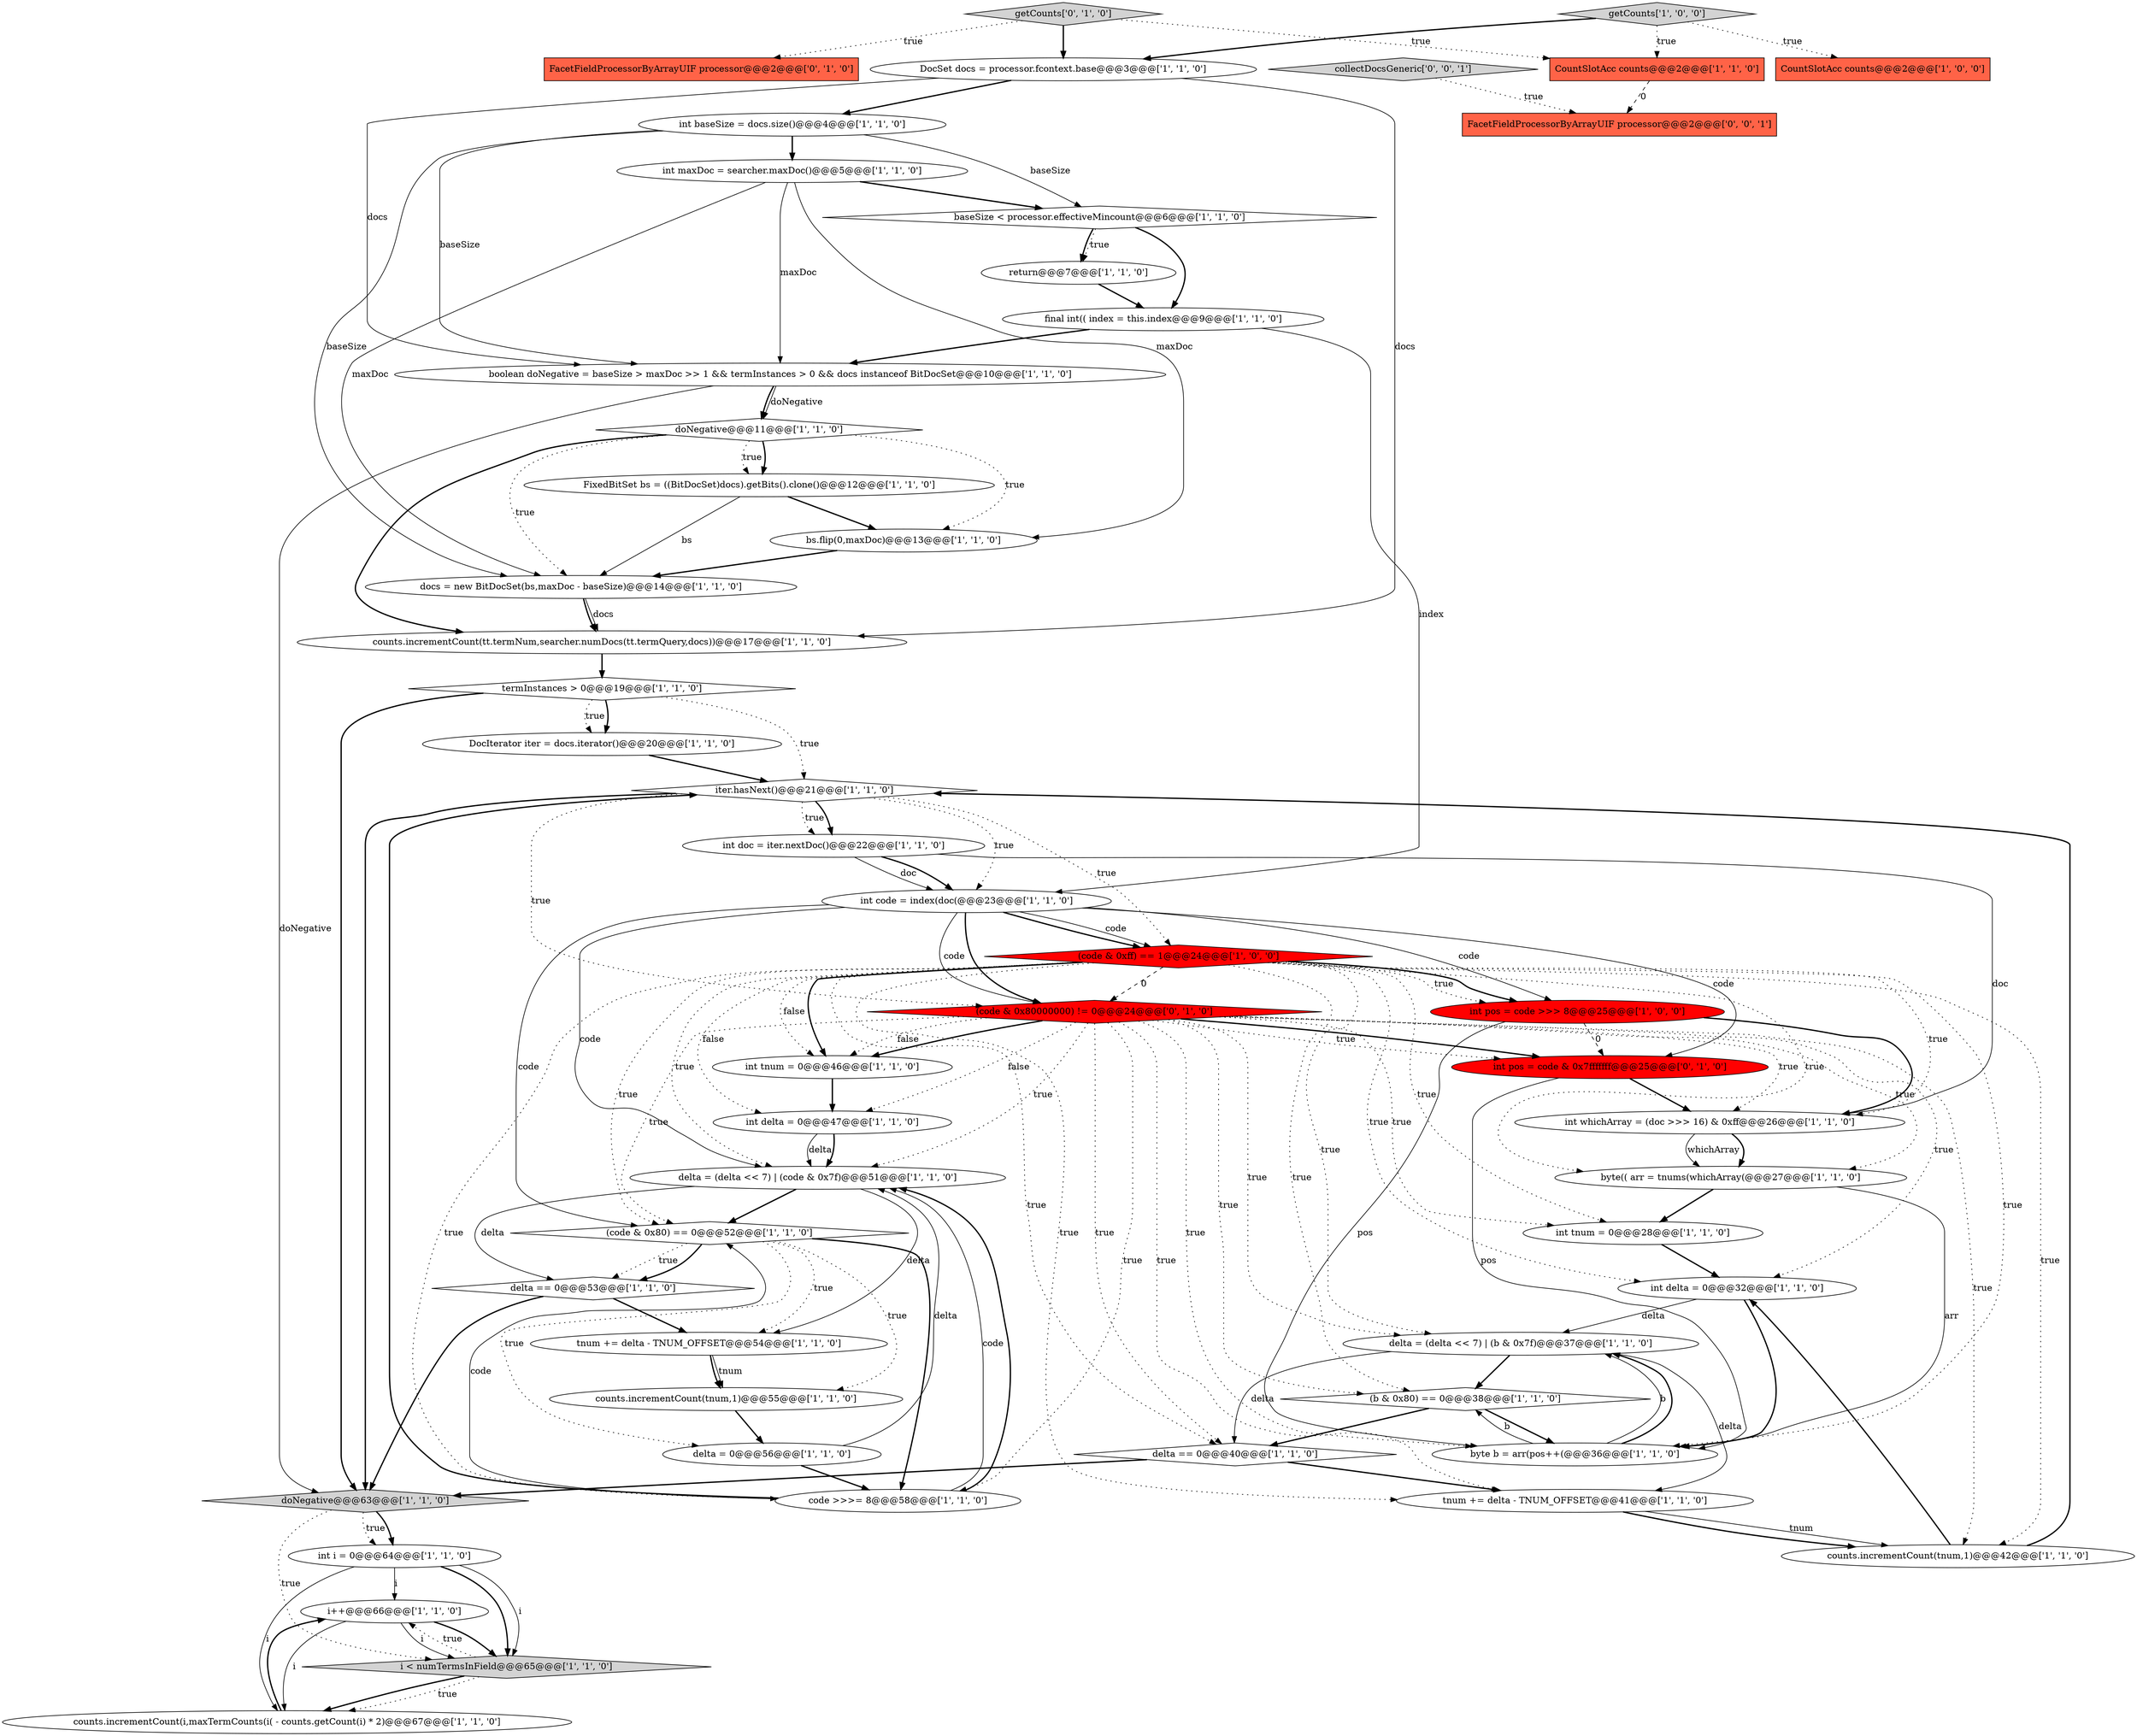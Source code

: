 digraph {
19 [style = filled, label = "counts.incrementCount(tt.termNum,searcher.numDocs(tt.termQuery,docs))@@@17@@@['1', '1', '0']", fillcolor = white, shape = ellipse image = "AAA0AAABBB1BBB"];
51 [style = filled, label = "FacetFieldProcessorByArrayUIF processor@@@2@@@['0', '0', '1']", fillcolor = tomato, shape = box image = "AAA0AAABBB3BBB"];
20 [style = filled, label = "return@@@7@@@['1', '1', '0']", fillcolor = white, shape = ellipse image = "AAA0AAABBB1BBB"];
12 [style = filled, label = "int i = 0@@@64@@@['1', '1', '0']", fillcolor = white, shape = ellipse image = "AAA0AAABBB1BBB"];
21 [style = filled, label = "delta = (delta << 7) | (code & 0x7f)@@@51@@@['1', '1', '0']", fillcolor = white, shape = ellipse image = "AAA0AAABBB1BBB"];
40 [style = filled, label = "(code & 0x80) == 0@@@52@@@['1', '1', '0']", fillcolor = white, shape = diamond image = "AAA0AAABBB1BBB"];
5 [style = filled, label = "int tnum = 0@@@46@@@['1', '1', '0']", fillcolor = white, shape = ellipse image = "AAA0AAABBB1BBB"];
35 [style = filled, label = "int doc = iter.nextDoc()@@@22@@@['1', '1', '0']", fillcolor = white, shape = ellipse image = "AAA0AAABBB1BBB"];
34 [style = filled, label = "final int(( index = this.index@@@9@@@['1', '1', '0']", fillcolor = white, shape = ellipse image = "AAA0AAABBB1BBB"];
4 [style = filled, label = "int pos = code >>> 8@@@25@@@['1', '0', '0']", fillcolor = red, shape = ellipse image = "AAA1AAABBB1BBB"];
29 [style = filled, label = "(code & 0xff) == 1@@@24@@@['1', '0', '0']", fillcolor = red, shape = diamond image = "AAA1AAABBB1BBB"];
14 [style = filled, label = "boolean doNegative = baseSize > maxDoc >> 1 && termInstances > 0 && docs instanceof BitDocSet@@@10@@@['1', '1', '0']", fillcolor = white, shape = ellipse image = "AAA0AAABBB1BBB"];
41 [style = filled, label = "tnum += delta - TNUM_OFFSET@@@54@@@['1', '1', '0']", fillcolor = white, shape = ellipse image = "AAA0AAABBB1BBB"];
18 [style = filled, label = "delta = (delta << 7) | (b & 0x7f)@@@37@@@['1', '1', '0']", fillcolor = white, shape = ellipse image = "AAA0AAABBB1BBB"];
13 [style = filled, label = "DocSet docs = processor.fcontext.base@@@3@@@['1', '1', '0']", fillcolor = white, shape = ellipse image = "AAA0AAABBB1BBB"];
47 [style = filled, label = "int pos = code & 0x7fffffff@@@25@@@['0', '1', '0']", fillcolor = red, shape = ellipse image = "AAA1AAABBB2BBB"];
45 [style = filled, label = "int tnum = 0@@@28@@@['1', '1', '0']", fillcolor = white, shape = ellipse image = "AAA0AAABBB1BBB"];
15 [style = filled, label = "int maxDoc = searcher.maxDoc()@@@5@@@['1', '1', '0']", fillcolor = white, shape = ellipse image = "AAA0AAABBB1BBB"];
42 [style = filled, label = "byte b = arr(pos++(@@@36@@@['1', '1', '0']", fillcolor = white, shape = ellipse image = "AAA0AAABBB1BBB"];
26 [style = filled, label = "FixedBitSet bs = ((BitDocSet)docs).getBits().clone()@@@12@@@['1', '1', '0']", fillcolor = white, shape = ellipse image = "AAA0AAABBB1BBB"];
16 [style = filled, label = "tnum += delta - TNUM_OFFSET@@@41@@@['1', '1', '0']", fillcolor = white, shape = ellipse image = "AAA0AAABBB1BBB"];
25 [style = filled, label = "DocIterator iter = docs.iterator()@@@20@@@['1', '1', '0']", fillcolor = white, shape = ellipse image = "AAA0AAABBB1BBB"];
1 [style = filled, label = "delta == 0@@@53@@@['1', '1', '0']", fillcolor = white, shape = diamond image = "AAA0AAABBB1BBB"];
3 [style = filled, label = "CountSlotAcc counts@@@2@@@['1', '0', '0']", fillcolor = tomato, shape = box image = "AAA0AAABBB1BBB"];
24 [style = filled, label = "i++@@@66@@@['1', '1', '0']", fillcolor = white, shape = ellipse image = "AAA0AAABBB1BBB"];
10 [style = filled, label = "counts.incrementCount(tnum,1)@@@42@@@['1', '1', '0']", fillcolor = white, shape = ellipse image = "AAA0AAABBB1BBB"];
9 [style = filled, label = "int whichArray = (doc >>> 16) & 0xff@@@26@@@['1', '1', '0']", fillcolor = white, shape = ellipse image = "AAA0AAABBB1BBB"];
22 [style = filled, label = "baseSize < processor.effectiveMincount@@@6@@@['1', '1', '0']", fillcolor = white, shape = diamond image = "AAA0AAABBB1BBB"];
32 [style = filled, label = "int delta = 0@@@47@@@['1', '1', '0']", fillcolor = white, shape = ellipse image = "AAA0AAABBB1BBB"];
17 [style = filled, label = "int baseSize = docs.size()@@@4@@@['1', '1', '0']", fillcolor = white, shape = ellipse image = "AAA0AAABBB1BBB"];
23 [style = filled, label = "int delta = 0@@@32@@@['1', '1', '0']", fillcolor = white, shape = ellipse image = "AAA0AAABBB1BBB"];
43 [style = filled, label = "doNegative@@@63@@@['1', '1', '0']", fillcolor = lightgray, shape = diamond image = "AAA0AAABBB1BBB"];
48 [style = filled, label = "(code & 0x80000000) != 0@@@24@@@['0', '1', '0']", fillcolor = red, shape = diamond image = "AAA1AAABBB2BBB"];
2 [style = filled, label = "counts.incrementCount(i,maxTermCounts(i( - counts.getCount(i) * 2)@@@67@@@['1', '1', '0']", fillcolor = white, shape = ellipse image = "AAA0AAABBB1BBB"];
50 [style = filled, label = "collectDocsGeneric['0', '0', '1']", fillcolor = lightgray, shape = diamond image = "AAA0AAABBB3BBB"];
36 [style = filled, label = "delta == 0@@@40@@@['1', '1', '0']", fillcolor = white, shape = diamond image = "AAA0AAABBB1BBB"];
8 [style = filled, label = "counts.incrementCount(tnum,1)@@@55@@@['1', '1', '0']", fillcolor = white, shape = ellipse image = "AAA0AAABBB1BBB"];
30 [style = filled, label = "bs.flip(0,maxDoc)@@@13@@@['1', '1', '0']", fillcolor = white, shape = ellipse image = "AAA0AAABBB1BBB"];
0 [style = filled, label = "(b & 0x80) == 0@@@38@@@['1', '1', '0']", fillcolor = white, shape = diamond image = "AAA0AAABBB1BBB"];
31 [style = filled, label = "byte(( arr = tnums(whichArray(@@@27@@@['1', '1', '0']", fillcolor = white, shape = ellipse image = "AAA0AAABBB1BBB"];
6 [style = filled, label = "docs = new BitDocSet(bs,maxDoc - baseSize)@@@14@@@['1', '1', '0']", fillcolor = white, shape = ellipse image = "AAA0AAABBB1BBB"];
11 [style = filled, label = "i < numTermsInField@@@65@@@['1', '1', '0']", fillcolor = lightgray, shape = diamond image = "AAA0AAABBB1BBB"];
38 [style = filled, label = "doNegative@@@11@@@['1', '1', '0']", fillcolor = white, shape = diamond image = "AAA0AAABBB1BBB"];
27 [style = filled, label = "delta = 0@@@56@@@['1', '1', '0']", fillcolor = white, shape = ellipse image = "AAA0AAABBB1BBB"];
28 [style = filled, label = "iter.hasNext()@@@21@@@['1', '1', '0']", fillcolor = white, shape = diamond image = "AAA0AAABBB1BBB"];
37 [style = filled, label = "termInstances > 0@@@19@@@['1', '1', '0']", fillcolor = white, shape = diamond image = "AAA0AAABBB1BBB"];
39 [style = filled, label = "int code = index(doc(@@@23@@@['1', '1', '0']", fillcolor = white, shape = ellipse image = "AAA0AAABBB1BBB"];
33 [style = filled, label = "CountSlotAcc counts@@@2@@@['1', '1', '0']", fillcolor = tomato, shape = box image = "AAA0AAABBB1BBB"];
49 [style = filled, label = "getCounts['0', '1', '0']", fillcolor = lightgray, shape = diamond image = "AAA0AAABBB2BBB"];
46 [style = filled, label = "FacetFieldProcessorByArrayUIF processor@@@2@@@['0', '1', '0']", fillcolor = tomato, shape = box image = "AAA0AAABBB2BBB"];
7 [style = filled, label = "code >>>= 8@@@58@@@['1', '1', '0']", fillcolor = white, shape = ellipse image = "AAA0AAABBB1BBB"];
44 [style = filled, label = "getCounts['1', '0', '0']", fillcolor = lightgray, shape = diamond image = "AAA0AAABBB1BBB"];
32->21 [style = solid, label="delta"];
47->9 [style = bold, label=""];
18->36 [style = solid, label="delta"];
41->8 [style = solid, label="tnum"];
29->9 [style = dotted, label="true"];
15->30 [style = solid, label="maxDoc"];
29->5 [style = bold, label=""];
28->35 [style = dotted, label="true"];
41->8 [style = bold, label=""];
44->33 [style = dotted, label="true"];
18->16 [style = solid, label="delta"];
29->23 [style = dotted, label="true"];
35->39 [style = solid, label="doc"];
30->6 [style = bold, label=""];
48->5 [style = dotted, label="false"];
7->21 [style = solid, label="code"];
15->6 [style = solid, label="maxDoc"];
13->17 [style = bold, label=""];
37->43 [style = bold, label=""];
11->2 [style = dotted, label="true"];
28->43 [style = bold, label=""];
29->32 [style = dotted, label="false"];
24->11 [style = bold, label=""];
48->9 [style = dotted, label="true"];
49->13 [style = bold, label=""];
48->7 [style = dotted, label="true"];
27->7 [style = bold, label=""];
42->18 [style = solid, label="b"];
38->26 [style = bold, label=""];
2->24 [style = bold, label=""];
17->22 [style = solid, label="baseSize"];
39->47 [style = solid, label="code"];
8->27 [style = bold, label=""];
13->19 [style = solid, label="docs"];
29->36 [style = dotted, label="true"];
18->0 [style = bold, label=""];
39->4 [style = solid, label="code"];
29->16 [style = dotted, label="true"];
44->3 [style = dotted, label="true"];
48->18 [style = dotted, label="true"];
48->21 [style = dotted, label="true"];
39->29 [style = bold, label=""];
40->41 [style = dotted, label="true"];
12->24 [style = solid, label="i"];
29->18 [style = dotted, label="true"];
25->28 [style = bold, label=""];
35->9 [style = solid, label="doc"];
43->12 [style = dotted, label="true"];
1->41 [style = bold, label=""];
20->34 [style = bold, label=""];
0->42 [style = bold, label=""];
12->11 [style = bold, label=""];
39->21 [style = solid, label="code"];
50->51 [style = dotted, label="true"];
14->38 [style = bold, label=""];
40->8 [style = dotted, label="true"];
26->6 [style = solid, label="bs"];
43->11 [style = dotted, label="true"];
33->51 [style = dashed, label="0"];
27->21 [style = solid, label="delta"];
48->36 [style = dotted, label="true"];
0->36 [style = bold, label=""];
19->37 [style = bold, label=""];
31->42 [style = solid, label="arr"];
28->29 [style = dotted, label="true"];
16->10 [style = solid, label="tnum"];
28->35 [style = bold, label=""];
6->19 [style = solid, label="docs"];
22->20 [style = dotted, label="true"];
12->2 [style = solid, label="i"];
48->47 [style = dotted, label="true"];
22->20 [style = bold, label=""];
43->12 [style = bold, label=""];
29->40 [style = dotted, label="true"];
17->15 [style = bold, label=""];
36->16 [style = bold, label=""];
29->21 [style = dotted, label="true"];
12->11 [style = solid, label="i"];
34->14 [style = bold, label=""];
48->5 [style = bold, label=""];
48->32 [style = dotted, label="false"];
49->46 [style = dotted, label="true"];
11->24 [style = dotted, label="true"];
13->14 [style = solid, label="docs"];
36->43 [style = bold, label=""];
29->0 [style = dotted, label="true"];
4->9 [style = bold, label=""];
29->10 [style = dotted, label="true"];
29->4 [style = dotted, label="true"];
45->23 [style = bold, label=""];
21->1 [style = solid, label="delta"];
48->16 [style = dotted, label="true"];
9->31 [style = bold, label=""];
37->25 [style = bold, label=""];
35->39 [style = bold, label=""];
29->7 [style = dotted, label="true"];
48->40 [style = dotted, label="true"];
48->45 [style = dotted, label="true"];
37->25 [style = dotted, label="true"];
38->19 [style = bold, label=""];
15->22 [style = bold, label=""];
42->0 [style = solid, label="b"];
23->42 [style = bold, label=""];
38->30 [style = dotted, label="true"];
48->10 [style = dotted, label="true"];
29->48 [style = dashed, label="0"];
5->32 [style = bold, label=""];
21->41 [style = solid, label="delta"];
34->39 [style = solid, label="index"];
7->28 [style = bold, label=""];
17->6 [style = solid, label="baseSize"];
10->23 [style = bold, label=""];
47->42 [style = solid, label="pos"];
49->33 [style = dotted, label="true"];
40->1 [style = dotted, label="true"];
48->0 [style = dotted, label="true"];
7->40 [style = solid, label="code"];
40->27 [style = dotted, label="true"];
42->18 [style = bold, label=""];
29->4 [style = bold, label=""];
32->21 [style = bold, label=""];
39->48 [style = bold, label=""];
10->28 [style = bold, label=""];
39->29 [style = solid, label="code"];
16->10 [style = bold, label=""];
24->11 [style = solid, label="i"];
1->43 [style = bold, label=""];
24->2 [style = solid, label="i"];
48->42 [style = dotted, label="true"];
48->31 [style = dotted, label="true"];
4->47 [style = dashed, label="0"];
39->48 [style = solid, label="code"];
38->6 [style = dotted, label="true"];
6->19 [style = bold, label=""];
14->43 [style = solid, label="doNegative"];
28->48 [style = dotted, label="true"];
29->5 [style = dotted, label="false"];
11->2 [style = bold, label=""];
9->31 [style = solid, label="whichArray"];
26->30 [style = bold, label=""];
38->26 [style = dotted, label="true"];
40->1 [style = bold, label=""];
40->7 [style = bold, label=""];
17->14 [style = solid, label="baseSize"];
29->45 [style = dotted, label="true"];
14->38 [style = solid, label="doNegative"];
48->47 [style = bold, label=""];
22->34 [style = bold, label=""];
23->18 [style = solid, label="delta"];
21->40 [style = bold, label=""];
7->21 [style = bold, label=""];
15->14 [style = solid, label="maxDoc"];
44->13 [style = bold, label=""];
29->42 [style = dotted, label="true"];
37->28 [style = dotted, label="true"];
48->23 [style = dotted, label="true"];
4->42 [style = solid, label="pos"];
28->39 [style = dotted, label="true"];
31->45 [style = bold, label=""];
39->40 [style = solid, label="code"];
29->31 [style = dotted, label="true"];
}
